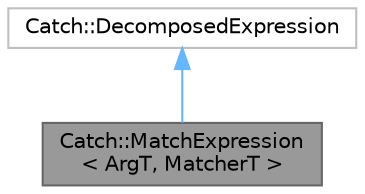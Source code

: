 digraph "Catch::MatchExpression&lt; ArgT, MatcherT &gt;"
{
 // LATEX_PDF_SIZE
  bgcolor="transparent";
  edge [fontname=Helvetica,fontsize=10,labelfontname=Helvetica,labelfontsize=10];
  node [fontname=Helvetica,fontsize=10,shape=box,height=0.2,width=0.4];
  Node1 [id="Node000001",label="Catch::MatchExpression\l\< ArgT, MatcherT \>",height=0.2,width=0.4,color="gray40", fillcolor="grey60", style="filled", fontcolor="black",tooltip=" "];
  Node2 -> Node1 [id="edge2_Node000001_Node000002",dir="back",color="steelblue1",style="solid",tooltip=" "];
  Node2 [id="Node000002",label="Catch::DecomposedExpression",height=0.2,width=0.4,color="grey75", fillcolor="white", style="filled",URL="$structCatch_1_1DecomposedExpression.html",tooltip=" "];
}

